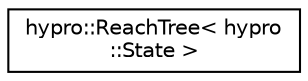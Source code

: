 digraph "Graphical Class Hierarchy"
{
  edge [fontname="Helvetica",fontsize="10",labelfontname="Helvetica",labelfontsize="10"];
  node [fontname="Helvetica",fontsize="10",shape=record];
  rankdir="LR";
  Node1 [label="hypro::ReachTree\< hypro\l::State \>",height=0.2,width=0.4,color="black", fillcolor="white", style="filled",URL="$classhypro_1_1ReachTree.html"];
}
